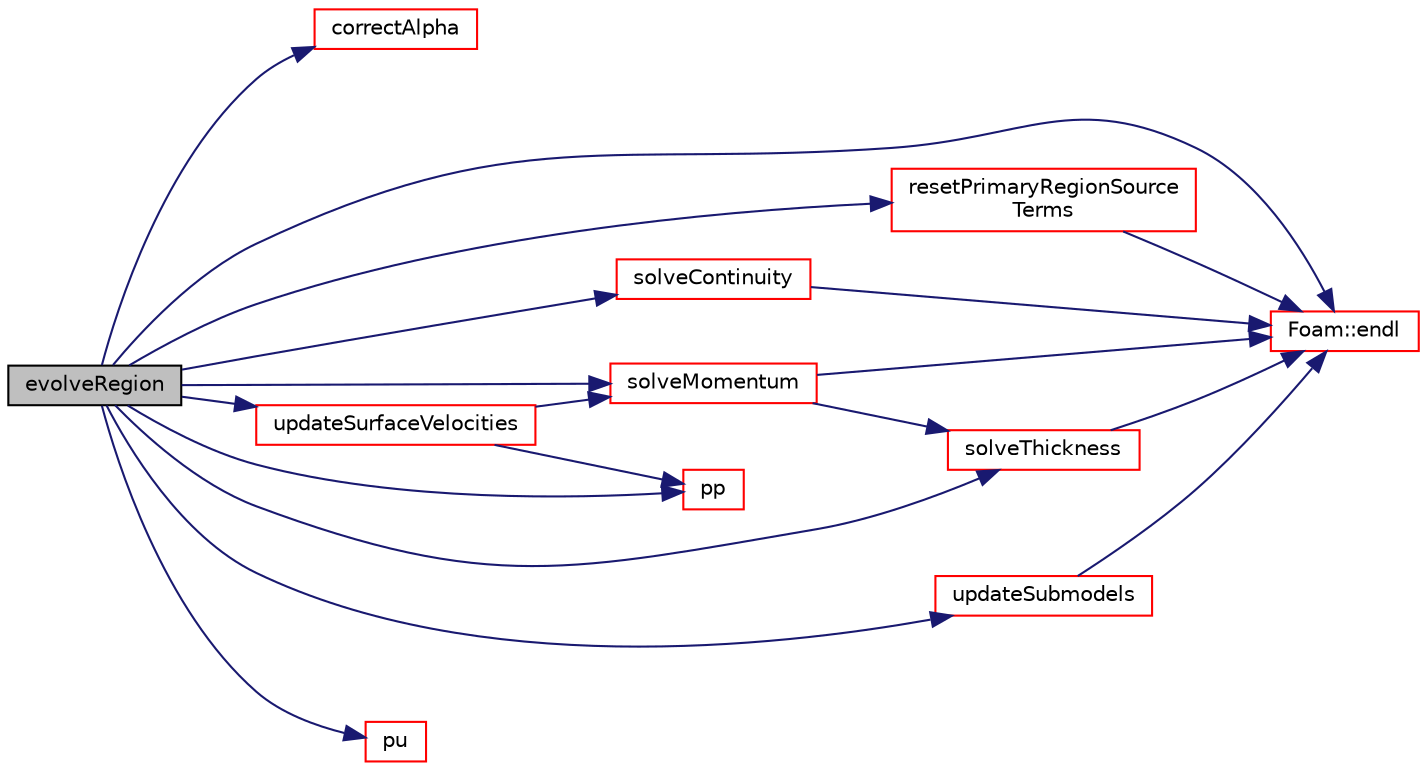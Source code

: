 digraph "evolveRegion"
{
  bgcolor="transparent";
  edge [fontname="Helvetica",fontsize="10",labelfontname="Helvetica",labelfontsize="10"];
  node [fontname="Helvetica",fontsize="10",shape=record];
  rankdir="LR";
  Node1 [label="evolveRegion",height=0.2,width=0.4,color="black", fillcolor="grey75", style="filled", fontcolor="black"];
  Node1 -> Node2 [color="midnightblue",fontsize="10",style="solid",fontname="Helvetica"];
  Node2 [label="correctAlpha",height=0.2,width=0.4,color="red",URL="$a01266.html#a9b9c13e04bb2a15b2af3ab1ab682d8ad",tooltip="Correct film coverage field. "];
  Node1 -> Node3 [color="midnightblue",fontsize="10",style="solid",fontname="Helvetica"];
  Node3 [label="Foam::endl",height=0.2,width=0.4,color="red",URL="$a10909.html#a2db8fe02a0d3909e9351bb4275b23ce4",tooltip="Add newline and flush stream. "];
  Node1 -> Node4 [color="midnightblue",fontsize="10",style="solid",fontname="Helvetica"];
  Node4 [label="pp",height=0.2,width=0.4,color="red",URL="$a01266.html#ac0001dfb6180e452fe671ec2a4d8efed",tooltip="Implicit pressure source coefficient. "];
  Node1 -> Node5 [color="midnightblue",fontsize="10",style="solid",fontname="Helvetica"];
  Node5 [label="pu",height=0.2,width=0.4,color="red",URL="$a01266.html#af857966cb5b12af455a84af2f9f65b98",tooltip="Explicit pressure source contribution. "];
  Node1 -> Node6 [color="midnightblue",fontsize="10",style="solid",fontname="Helvetica"];
  Node6 [label="resetPrimaryRegionSource\lTerms",height=0.2,width=0.4,color="red",URL="$a01266.html#a87c56fa3d2e083a739f03851617c8bf1",tooltip="Reset source term fields. "];
  Node6 -> Node3 [color="midnightblue",fontsize="10",style="solid",fontname="Helvetica"];
  Node1 -> Node7 [color="midnightblue",fontsize="10",style="solid",fontname="Helvetica"];
  Node7 [label="solveContinuity",height=0.2,width=0.4,color="red",URL="$a01266.html#a1a4c7f06441e29b9703723dfd2e5976d",tooltip="Solve continuity equation. "];
  Node7 -> Node3 [color="midnightblue",fontsize="10",style="solid",fontname="Helvetica"];
  Node1 -> Node8 [color="midnightblue",fontsize="10",style="solid",fontname="Helvetica"];
  Node8 [label="solveMomentum",height=0.2,width=0.4,color="red",URL="$a01266.html#aaba5d5ef7ac2693c87b0b31a7605f178",tooltip="Solve for film velocity. "];
  Node8 -> Node3 [color="midnightblue",fontsize="10",style="solid",fontname="Helvetica"];
  Node8 -> Node9 [color="midnightblue",fontsize="10",style="solid",fontname="Helvetica"];
  Node9 [label="solveThickness",height=0.2,width=0.4,color="red",URL="$a01266.html#a38ccae6e6751502d71d2490fca96a516",tooltip="Solve coupled velocity-thickness equations. "];
  Node9 -> Node3 [color="midnightblue",fontsize="10",style="solid",fontname="Helvetica"];
  Node1 -> Node9 [color="midnightblue",fontsize="10",style="solid",fontname="Helvetica"];
  Node1 -> Node10 [color="midnightblue",fontsize="10",style="solid",fontname="Helvetica"];
  Node10 [label="updateSubmodels",height=0.2,width=0.4,color="red",URL="$a01266.html#ac501f71648abc1a44b77ea4fcb9b2732",tooltip="Update the film sub-models. "];
  Node10 -> Node3 [color="midnightblue",fontsize="10",style="solid",fontname="Helvetica"];
  Node1 -> Node11 [color="midnightblue",fontsize="10",style="solid",fontname="Helvetica"];
  Node11 [label="updateSurfaceVelocities",height=0.2,width=0.4,color="red",URL="$a01266.html#a22134deef2f1f598fae44f744a1e7962",tooltip="Update film surface velocities. "];
  Node11 -> Node4 [color="midnightblue",fontsize="10",style="solid",fontname="Helvetica"];
  Node11 -> Node8 [color="midnightblue",fontsize="10",style="solid",fontname="Helvetica"];
}

